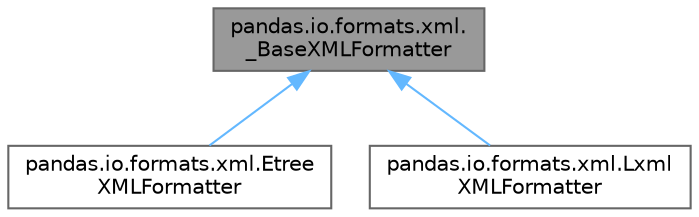 digraph "pandas.io.formats.xml._BaseXMLFormatter"
{
 // LATEX_PDF_SIZE
  bgcolor="transparent";
  edge [fontname=Helvetica,fontsize=10,labelfontname=Helvetica,labelfontsize=10];
  node [fontname=Helvetica,fontsize=10,shape=box,height=0.2,width=0.4];
  Node1 [id="Node000001",label="pandas.io.formats.xml.\l_BaseXMLFormatter",height=0.2,width=0.4,color="gray40", fillcolor="grey60", style="filled", fontcolor="black",tooltip=" "];
  Node1 -> Node2 [id="edge1_Node000001_Node000002",dir="back",color="steelblue1",style="solid",tooltip=" "];
  Node2 [id="Node000002",label="pandas.io.formats.xml.Etree\lXMLFormatter",height=0.2,width=0.4,color="gray40", fillcolor="white", style="filled",URL="$dd/dca/classpandas_1_1io_1_1formats_1_1xml_1_1EtreeXMLFormatter.html",tooltip=" "];
  Node1 -> Node3 [id="edge2_Node000001_Node000003",dir="back",color="steelblue1",style="solid",tooltip=" "];
  Node3 [id="Node000003",label="pandas.io.formats.xml.Lxml\lXMLFormatter",height=0.2,width=0.4,color="gray40", fillcolor="white", style="filled",URL="$db/da2/classpandas_1_1io_1_1formats_1_1xml_1_1LxmlXMLFormatter.html",tooltip=" "];
}
